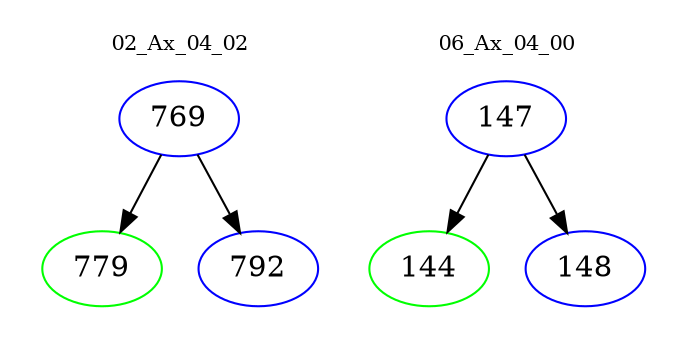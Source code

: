digraph{
subgraph cluster_0 {
color = white
label = "02_Ax_04_02";
fontsize=10;
T0_769 [label="769", color="blue"]
T0_769 -> T0_779 [color="black"]
T0_779 [label="779", color="green"]
T0_769 -> T0_792 [color="black"]
T0_792 [label="792", color="blue"]
}
subgraph cluster_1 {
color = white
label = "06_Ax_04_00";
fontsize=10;
T1_147 [label="147", color="blue"]
T1_147 -> T1_144 [color="black"]
T1_144 [label="144", color="green"]
T1_147 -> T1_148 [color="black"]
T1_148 [label="148", color="blue"]
}
}
